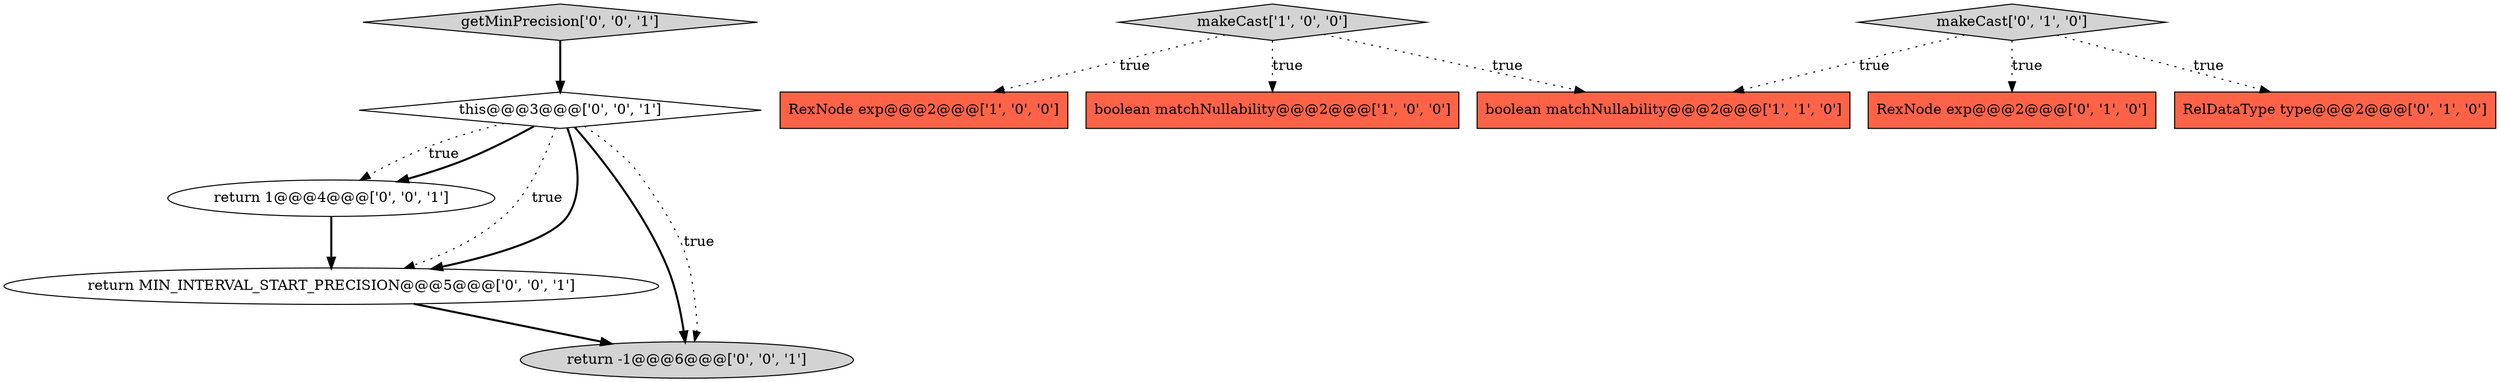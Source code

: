 digraph {
9 [style = filled, label = "return 1@@@4@@@['0', '0', '1']", fillcolor = white, shape = ellipse image = "AAA0AAABBB3BBB"];
10 [style = filled, label = "this@@@3@@@['0', '0', '1']", fillcolor = white, shape = diamond image = "AAA0AAABBB3BBB"];
3 [style = filled, label = "makeCast['1', '0', '0']", fillcolor = lightgray, shape = diamond image = "AAA0AAABBB1BBB"];
6 [style = filled, label = "RexNode exp@@@2@@@['0', '1', '0']", fillcolor = tomato, shape = box image = "AAA0AAABBB2BBB"];
11 [style = filled, label = "return MIN_INTERVAL_START_PRECISION@@@5@@@['0', '0', '1']", fillcolor = white, shape = ellipse image = "AAA0AAABBB3BBB"];
5 [style = filled, label = "RelDataType type@@@2@@@['0', '1', '0']", fillcolor = tomato, shape = box image = "AAA0AAABBB2BBB"];
1 [style = filled, label = "RexNode exp@@@2@@@['1', '0', '0']", fillcolor = tomato, shape = box image = "AAA0AAABBB1BBB"];
0 [style = filled, label = "boolean matchNullability@@@2@@@['1', '0', '0']", fillcolor = tomato, shape = box image = "AAA0AAABBB1BBB"];
7 [style = filled, label = "getMinPrecision['0', '0', '1']", fillcolor = lightgray, shape = diamond image = "AAA0AAABBB3BBB"];
2 [style = filled, label = "boolean matchNullability@@@2@@@['1', '1', '0']", fillcolor = tomato, shape = box image = "AAA0AAABBB1BBB"];
4 [style = filled, label = "makeCast['0', '1', '0']", fillcolor = lightgray, shape = diamond image = "AAA0AAABBB2BBB"];
8 [style = filled, label = "return -1@@@6@@@['0', '0', '1']", fillcolor = lightgray, shape = ellipse image = "AAA0AAABBB3BBB"];
4->5 [style = dotted, label="true"];
10->8 [style = bold, label=""];
10->11 [style = dotted, label="true"];
10->11 [style = bold, label=""];
4->6 [style = dotted, label="true"];
10->8 [style = dotted, label="true"];
9->11 [style = bold, label=""];
11->8 [style = bold, label=""];
3->2 [style = dotted, label="true"];
10->9 [style = dotted, label="true"];
3->1 [style = dotted, label="true"];
7->10 [style = bold, label=""];
10->9 [style = bold, label=""];
4->2 [style = dotted, label="true"];
3->0 [style = dotted, label="true"];
}
